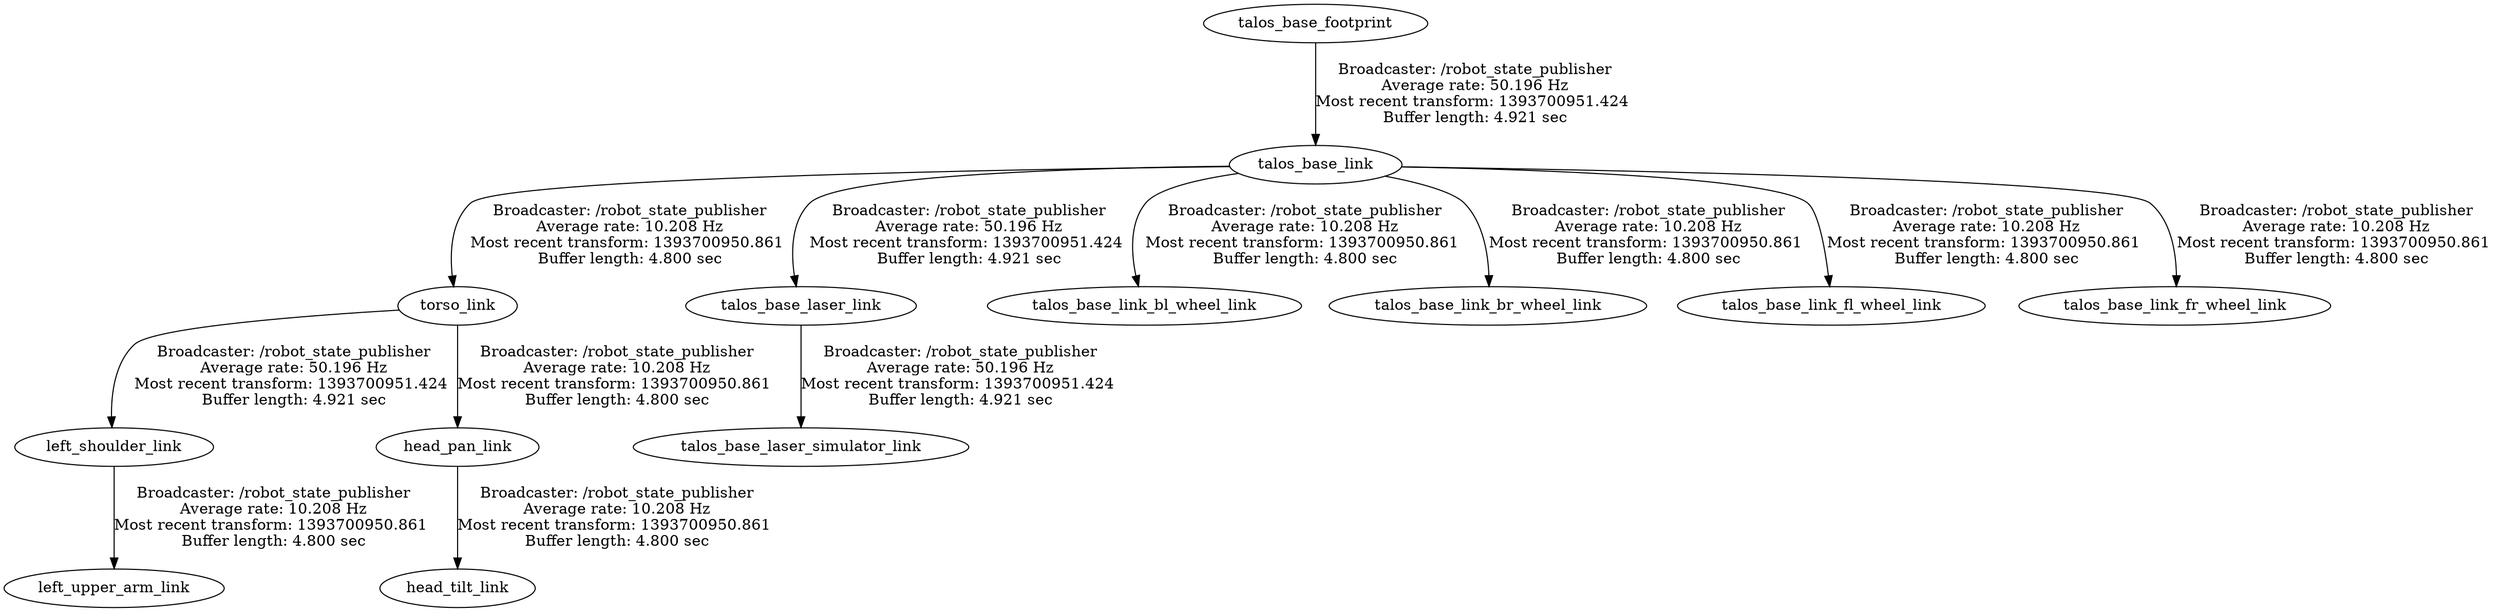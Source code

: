 digraph G {
"torso_link" -> "left_shoulder_link"[label="Broadcaster: /robot_state_publisher\nAverage rate: 50.196 Hz\nMost recent transform: 1393700951.424 \nBuffer length: 4.921 sec\n"];
"talos_base_link" -> "torso_link"[label="Broadcaster: /robot_state_publisher\nAverage rate: 10.208 Hz\nMost recent transform: 1393700950.861 \nBuffer length: 4.800 sec\n"];
"talos_base_footprint" -> "talos_base_link"[label="Broadcaster: /robot_state_publisher\nAverage rate: 50.196 Hz\nMost recent transform: 1393700951.424 \nBuffer length: 4.921 sec\n"];
"talos_base_link" -> "talos_base_laser_link"[label="Broadcaster: /robot_state_publisher\nAverage rate: 50.196 Hz\nMost recent transform: 1393700951.424 \nBuffer length: 4.921 sec\n"];
"talos_base_laser_link" -> "talos_base_laser_simulator_link"[label="Broadcaster: /robot_state_publisher\nAverage rate: 50.196 Hz\nMost recent transform: 1393700951.424 \nBuffer length: 4.921 sec\n"];
"torso_link" -> "head_pan_link"[label="Broadcaster: /robot_state_publisher\nAverage rate: 10.208 Hz\nMost recent transform: 1393700950.861 \nBuffer length: 4.800 sec\n"];
"head_pan_link" -> "head_tilt_link"[label="Broadcaster: /robot_state_publisher\nAverage rate: 10.208 Hz\nMost recent transform: 1393700950.861 \nBuffer length: 4.800 sec\n"];
"left_shoulder_link" -> "left_upper_arm_link"[label="Broadcaster: /robot_state_publisher\nAverage rate: 10.208 Hz\nMost recent transform: 1393700950.861 \nBuffer length: 4.800 sec\n"];
"talos_base_link" -> "talos_base_link_bl_wheel_link"[label="Broadcaster: /robot_state_publisher\nAverage rate: 10.208 Hz\nMost recent transform: 1393700950.861 \nBuffer length: 4.800 sec\n"];
"talos_base_link" -> "talos_base_link_br_wheel_link"[label="Broadcaster: /robot_state_publisher\nAverage rate: 10.208 Hz\nMost recent transform: 1393700950.861 \nBuffer length: 4.800 sec\n"];
"talos_base_link" -> "talos_base_link_fl_wheel_link"[label="Broadcaster: /robot_state_publisher\nAverage rate: 10.208 Hz\nMost recent transform: 1393700950.861 \nBuffer length: 4.800 sec\n"];
"talos_base_link" -> "talos_base_link_fr_wheel_link"[label="Broadcaster: /robot_state_publisher\nAverage rate: 10.208 Hz\nMost recent transform: 1393700950.861 \nBuffer length: 4.800 sec\n"];
}